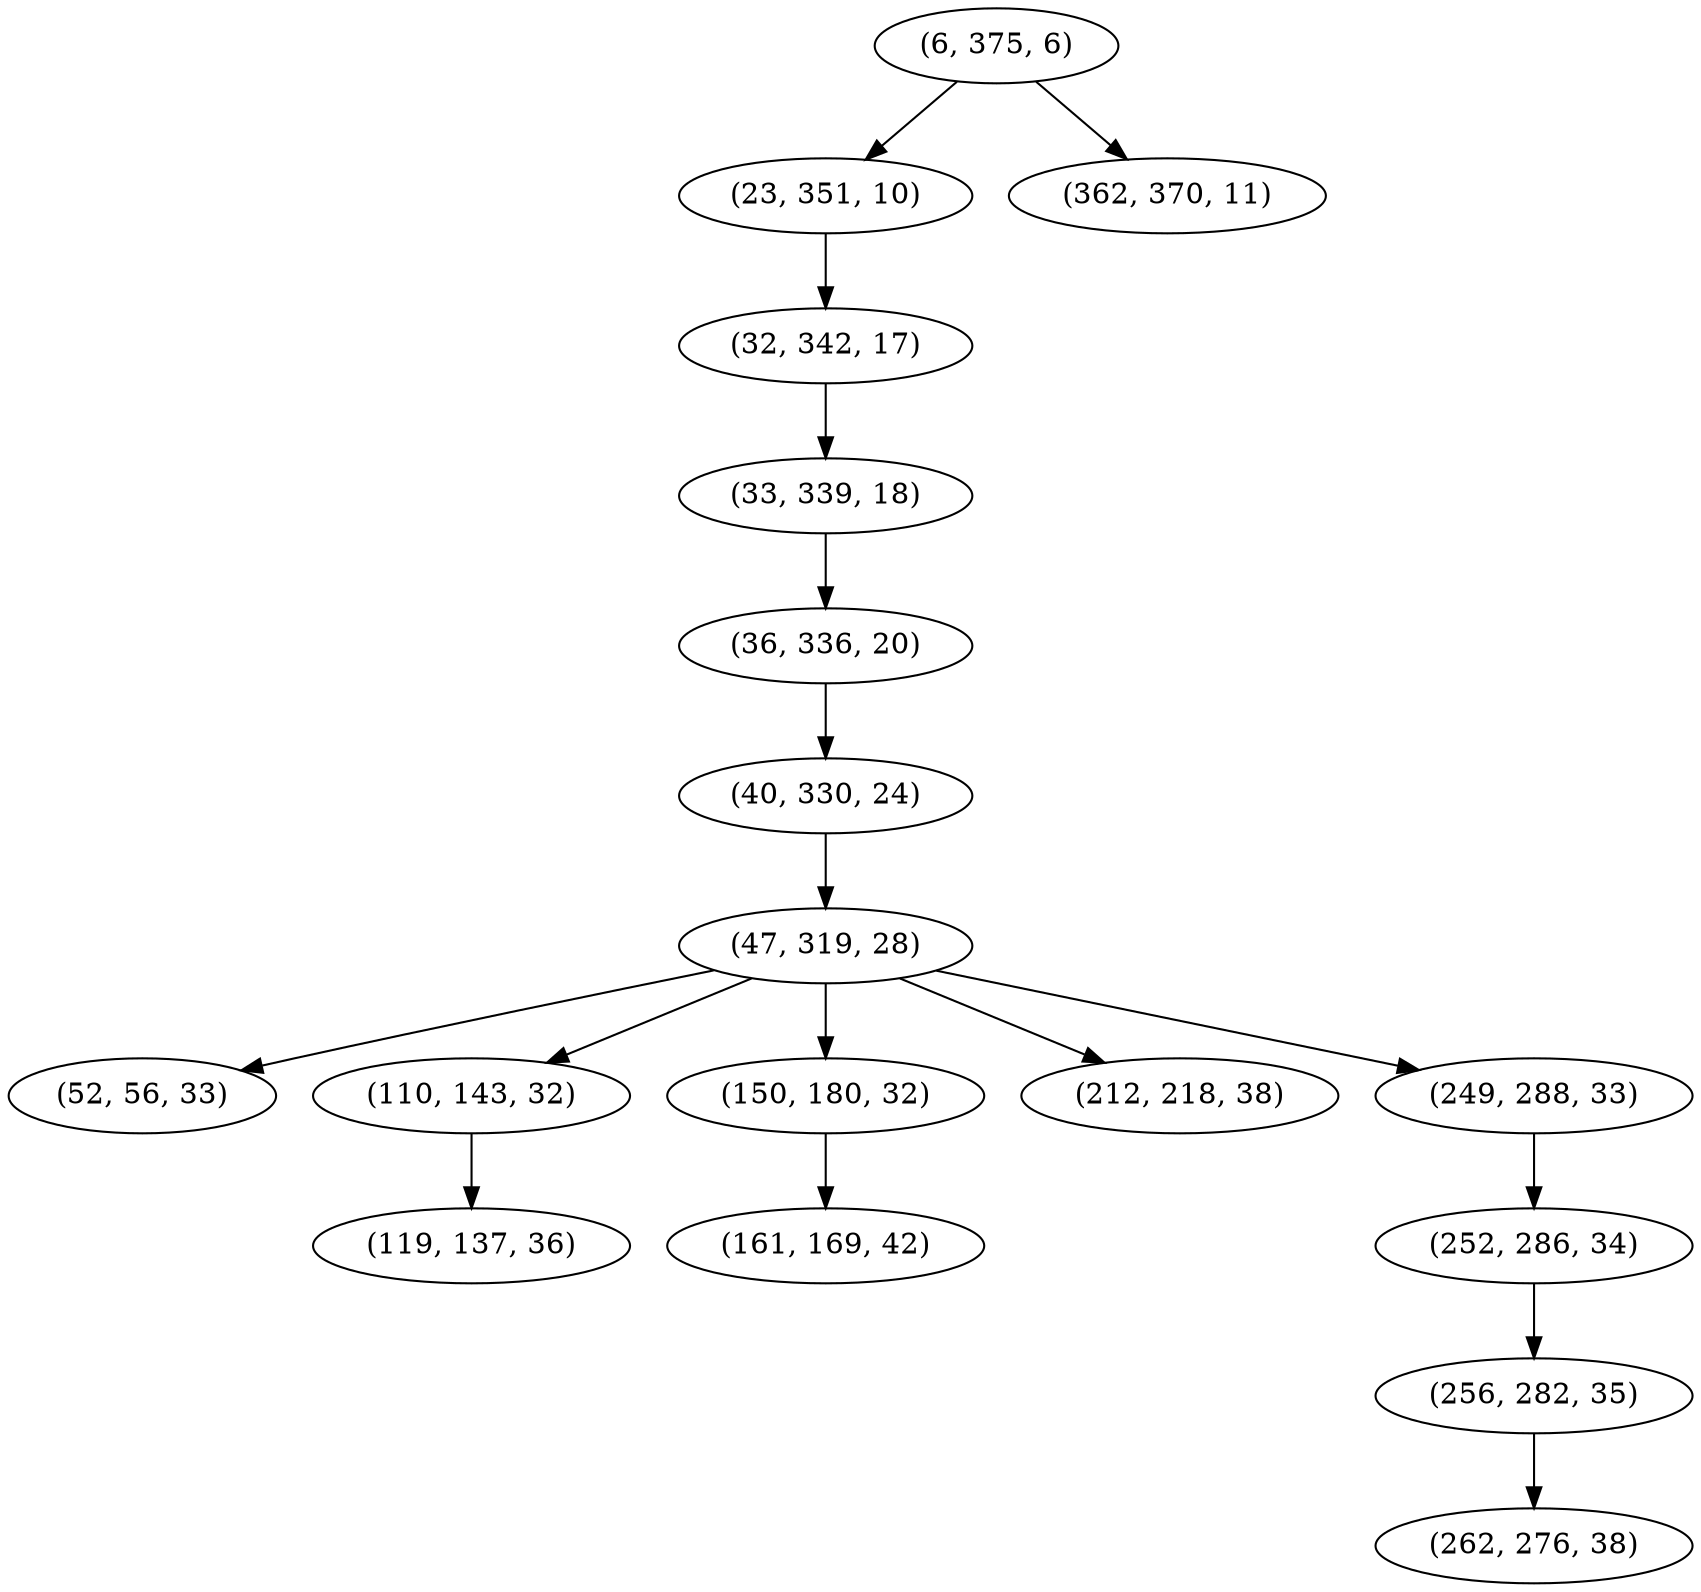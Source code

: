 digraph tree {
    "(6, 375, 6)";
    "(23, 351, 10)";
    "(32, 342, 17)";
    "(33, 339, 18)";
    "(36, 336, 20)";
    "(40, 330, 24)";
    "(47, 319, 28)";
    "(52, 56, 33)";
    "(110, 143, 32)";
    "(119, 137, 36)";
    "(150, 180, 32)";
    "(161, 169, 42)";
    "(212, 218, 38)";
    "(249, 288, 33)";
    "(252, 286, 34)";
    "(256, 282, 35)";
    "(262, 276, 38)";
    "(362, 370, 11)";
    "(6, 375, 6)" -> "(23, 351, 10)";
    "(6, 375, 6)" -> "(362, 370, 11)";
    "(23, 351, 10)" -> "(32, 342, 17)";
    "(32, 342, 17)" -> "(33, 339, 18)";
    "(33, 339, 18)" -> "(36, 336, 20)";
    "(36, 336, 20)" -> "(40, 330, 24)";
    "(40, 330, 24)" -> "(47, 319, 28)";
    "(47, 319, 28)" -> "(52, 56, 33)";
    "(47, 319, 28)" -> "(110, 143, 32)";
    "(47, 319, 28)" -> "(150, 180, 32)";
    "(47, 319, 28)" -> "(212, 218, 38)";
    "(47, 319, 28)" -> "(249, 288, 33)";
    "(110, 143, 32)" -> "(119, 137, 36)";
    "(150, 180, 32)" -> "(161, 169, 42)";
    "(249, 288, 33)" -> "(252, 286, 34)";
    "(252, 286, 34)" -> "(256, 282, 35)";
    "(256, 282, 35)" -> "(262, 276, 38)";
}
